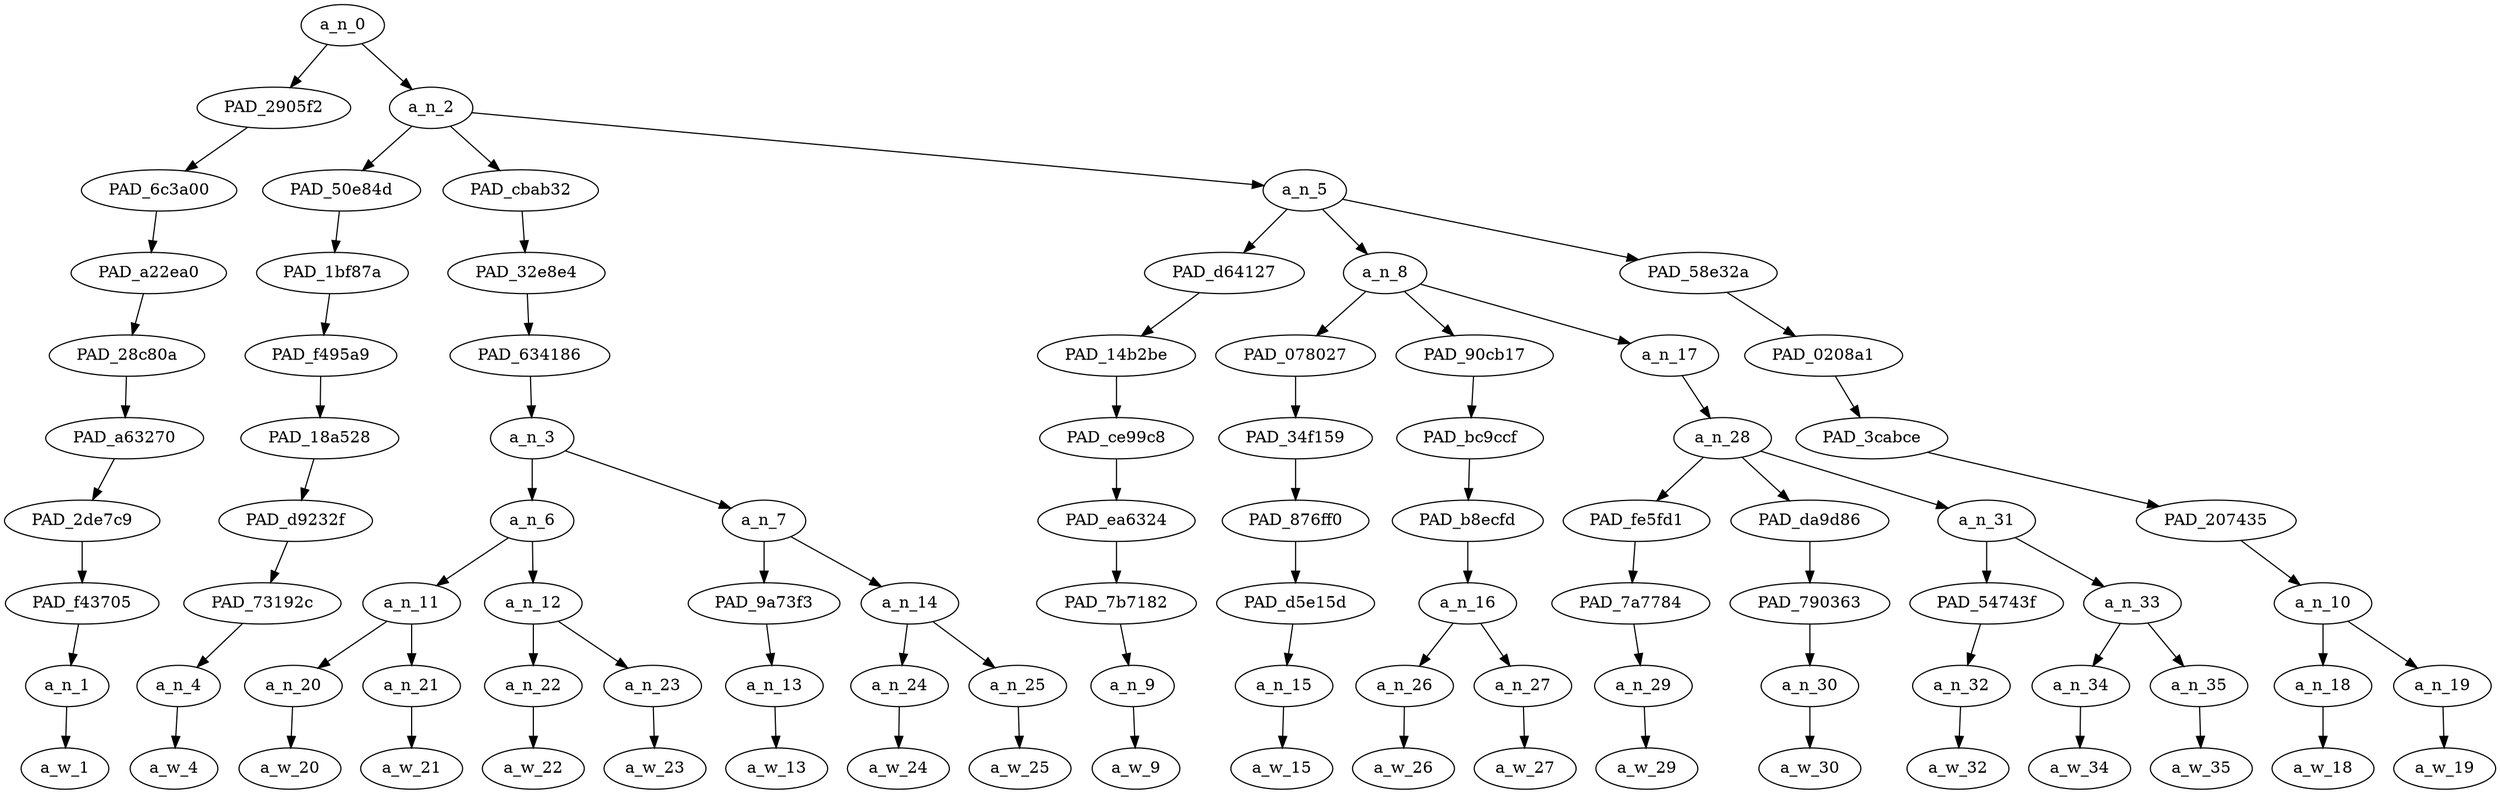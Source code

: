 strict digraph "" {
	a_n_0	[div_dir=1,
		index=0,
		level=9,
		pos="4.599537037037037,9!",
		text_span="[0, 1, 2, 3, 4, 5, 6, 7, 8, 9, 10, 11, 12, 13, 14, 15, 16, 17, 18, 19]",
		value=1.00000000];
	PAD_2905f2	[div_dir=1,
		index=0,
		level=8,
		pos="0.0,8!",
		text_span="[0]",
		value=0.03679384];
	a_n_0 -> PAD_2905f2;
	a_n_2	[div_dir=1,
		index=1,
		level=8,
		pos="9.199074074074074,8!",
		text_span="[1, 2, 3, 4, 5, 6, 7, 8, 9, 10, 11, 12, 13, 14, 15, 16, 17, 18, 19]",
		value=0.96266367];
	a_n_0 -> a_n_2;
	PAD_6c3a00	[div_dir=1,
		index=0,
		level=7,
		pos="0.0,7!",
		text_span="[0]",
		value=0.03679384];
	PAD_2905f2 -> PAD_6c3a00;
	PAD_a22ea0	[div_dir=1,
		index=0,
		level=6,
		pos="0.0,6!",
		text_span="[0]",
		value=0.03679384];
	PAD_6c3a00 -> PAD_a22ea0;
	PAD_28c80a	[div_dir=1,
		index=0,
		level=5,
		pos="0.0,5!",
		text_span="[0]",
		value=0.03679384];
	PAD_a22ea0 -> PAD_28c80a;
	PAD_a63270	[div_dir=1,
		index=0,
		level=4,
		pos="0.0,4!",
		text_span="[0]",
		value=0.03679384];
	PAD_28c80a -> PAD_a63270;
	PAD_2de7c9	[div_dir=1,
		index=0,
		level=3,
		pos="0.0,3!",
		text_span="[0]",
		value=0.03679384];
	PAD_a63270 -> PAD_2de7c9;
	PAD_f43705	[div_dir=1,
		index=0,
		level=2,
		pos="0.0,2!",
		text_span="[0]",
		value=0.03679384];
	PAD_2de7c9 -> PAD_f43705;
	a_n_1	[div_dir=1,
		index=0,
		level=1,
		pos="0.0,1!",
		text_span="[0]",
		value=0.03679384];
	PAD_f43705 -> a_n_1;
	a_w_1	[div_dir=0,
		index=0,
		level=0,
		pos="0,0!",
		text_span="[0]",
		value=got];
	a_n_1 -> a_w_1;
	PAD_50e84d	[div_dir=-1,
		index=2,
		level=7,
		pos="8.0,7!",
		text_span="[8]",
		value=0.02273641];
	a_n_2 -> PAD_50e84d;
	PAD_cbab32	[div_dir=1,
		index=1,
		level=7,
		pos="4.125,7!",
		text_span="[1, 2, 3, 4, 5, 6, 7]",
		value=0.42398177];
	a_n_2 -> PAD_cbab32;
	a_n_5	[div_dir=1,
		index=3,
		level=7,
		pos="15.472222222222221,7!",
		text_span="[9, 10, 11, 12, 13, 14, 15, 16, 17, 18, 19]",
		value=0.51545920];
	a_n_2 -> a_n_5;
	PAD_1bf87a	[div_dir=-1,
		index=2,
		level=6,
		pos="8.0,6!",
		text_span="[8]",
		value=0.02273641];
	PAD_50e84d -> PAD_1bf87a;
	PAD_f495a9	[div_dir=-1,
		index=2,
		level=5,
		pos="8.0,5!",
		text_span="[8]",
		value=0.02273641];
	PAD_1bf87a -> PAD_f495a9;
	PAD_18a528	[div_dir=-1,
		index=2,
		level=4,
		pos="8.0,4!",
		text_span="[8]",
		value=0.02273641];
	PAD_f495a9 -> PAD_18a528;
	PAD_d9232f	[div_dir=-1,
		index=3,
		level=3,
		pos="8.0,3!",
		text_span="[8]",
		value=0.02273641];
	PAD_18a528 -> PAD_d9232f;
	PAD_73192c	[div_dir=-1,
		index=5,
		level=2,
		pos="8.0,2!",
		text_span="[8]",
		value=0.02273641];
	PAD_d9232f -> PAD_73192c;
	a_n_4	[div_dir=-1,
		index=8,
		level=1,
		pos="8.0,1!",
		text_span="[8]",
		value=0.02273641];
	PAD_73192c -> a_n_4;
	a_w_4	[div_dir=0,
		index=8,
		level=0,
		pos="8,0!",
		text_span="[8]",
		value=and];
	a_n_4 -> a_w_4;
	PAD_32e8e4	[div_dir=1,
		index=1,
		level=6,
		pos="4.125,6!",
		text_span="[1, 2, 3, 4, 5, 6, 7]",
		value=0.42398177];
	PAD_cbab32 -> PAD_32e8e4;
	PAD_634186	[div_dir=1,
		index=1,
		level=5,
		pos="4.125,5!",
		text_span="[1, 2, 3, 4, 5, 6, 7]",
		value=0.42398177];
	PAD_32e8e4 -> PAD_634186;
	a_n_3	[div_dir=1,
		index=1,
		level=4,
		pos="4.125,4!",
		text_span="[1, 2, 3, 4, 5, 6, 7]",
		value=0.42398177];
	PAD_634186 -> a_n_3;
	a_n_6	[div_dir=-1,
		index=1,
		level=3,
		pos="2.5,3!",
		text_span="[1, 2, 3, 4]",
		value=0.12970902];
	a_n_3 -> a_n_6;
	a_n_7	[div_dir=1,
		index=2,
		level=3,
		pos="5.75,3!",
		text_span="[5, 6, 7]",
		value=0.29372131];
	a_n_3 -> a_n_7;
	a_n_11	[div_dir=-1,
		index=1,
		level=2,
		pos="1.5,2!",
		text_span="[1, 2]",
		value=0.05680117];
	a_n_6 -> a_n_11;
	a_n_12	[div_dir=-1,
		index=2,
		level=2,
		pos="3.5,2!",
		text_span="[3, 4]",
		value=0.07289042];
	a_n_6 -> a_n_12;
	a_n_20	[div_dir=-1,
		index=1,
		level=1,
		pos="1.0,1!",
		text_span="[1]",
		value=0.02636505];
	a_n_11 -> a_n_20;
	a_n_21	[div_dir=1,
		index=2,
		level=1,
		pos="2.0,1!",
		text_span="[2]",
		value=0.03041882];
	a_n_11 -> a_n_21;
	a_w_20	[div_dir=0,
		index=1,
		level=0,
		pos="1,0!",
		text_span="[1]",
		value=a];
	a_n_20 -> a_w_20;
	a_w_21	[div_dir=0,
		index=2,
		level=0,
		pos="2,0!",
		text_span="[2]",
		value=lot];
	a_n_21 -> a_w_21;
	a_n_22	[div_dir=1,
		index=3,
		level=1,
		pos="3.0,1!",
		text_span="[3]",
		value=0.02528433];
	a_n_12 -> a_n_22;
	a_n_23	[div_dir=-1,
		index=4,
		level=1,
		pos="4.0,1!",
		text_span="[4]",
		value=0.04759906];
	a_n_12 -> a_n_23;
	a_w_22	[div_dir=0,
		index=3,
		level=0,
		pos="3,0!",
		text_span="[3]",
		value=of];
	a_n_22 -> a_w_22;
	a_w_23	[div_dir=0,
		index=4,
		level=0,
		pos="4,0!",
		text_span="[4]",
		value=them];
	a_n_23 -> a_w_23;
	PAD_9a73f3	[div_dir=1,
		index=3,
		level=2,
		pos="5.0,2!",
		text_span="[5]",
		value=0.23389791];
	a_n_7 -> PAD_9a73f3;
	a_n_14	[div_dir=-1,
		index=4,
		level=2,
		pos="6.5,2!",
		text_span="[6, 7]",
		value=0.05907599];
	a_n_7 -> a_n_14;
	a_n_13	[div_dir=1,
		index=5,
		level=1,
		pos="5.0,1!",
		text_span="[5]",
		value=0.23389791];
	PAD_9a73f3 -> a_n_13;
	a_w_13	[div_dir=0,
		index=5,
		level=0,
		pos="5,0!",
		text_span="[5]",
		value=niggers];
	a_n_13 -> a_w_13;
	a_n_24	[div_dir=-1,
		index=6,
		level=1,
		pos="6.0,1!",
		text_span="[6]",
		value=0.02944743];
	a_n_14 -> a_n_24;
	a_n_25	[div_dir=1,
		index=7,
		level=1,
		pos="7.0,1!",
		text_span="[7]",
		value=0.02958034];
	a_n_14 -> a_n_25;
	a_w_24	[div_dir=0,
		index=6,
		level=0,
		pos="6,0!",
		text_span="[6]",
		value=you];
	a_n_24 -> a_w_24;
	a_w_25	[div_dir=0,
		index=7,
		level=0,
		pos="7,0!",
		text_span="[7]",
		value=better];
	a_n_25 -> a_w_25;
	PAD_d64127	[div_dir=-1,
		index=4,
		level=6,
		pos="17.0,6!",
		text_span="[17]",
		value=0.02854195];
	a_n_5 -> PAD_d64127;
	a_n_8	[div_dir=1,
		index=3,
		level=6,
		pos="10.916666666666666,6!",
		text_span="[9, 10, 11, 12, 13, 14, 15, 16]",
		value=0.41967941];
	a_n_5 -> a_n_8;
	PAD_58e32a	[div_dir=1,
		index=5,
		level=6,
		pos="18.5,6!",
		text_span="[18, 19]",
		value=0.06705147];
	a_n_5 -> PAD_58e32a;
	PAD_14b2be	[div_dir=-1,
		index=6,
		level=5,
		pos="17.0,5!",
		text_span="[17]",
		value=0.02854195];
	PAD_d64127 -> PAD_14b2be;
	PAD_ce99c8	[div_dir=-1,
		index=6,
		level=4,
		pos="17.0,4!",
		text_span="[17]",
		value=0.02854195];
	PAD_14b2be -> PAD_ce99c8;
	PAD_ea6324	[div_dir=-1,
		index=9,
		level=3,
		pos="17.0,3!",
		text_span="[17]",
		value=0.02854195];
	PAD_ce99c8 -> PAD_ea6324;
	PAD_7b7182	[div_dir=-1,
		index=12,
		level=2,
		pos="17.0,2!",
		text_span="[17]",
		value=0.02854195];
	PAD_ea6324 -> PAD_7b7182;
	a_n_9	[div_dir=-1,
		index=17,
		level=1,
		pos="17.0,1!",
		text_span="[17]",
		value=0.02854195];
	PAD_7b7182 -> a_n_9;
	a_w_9	[div_dir=0,
		index=17,
		level=0,
		pos="17,0!",
		text_span="[17]",
		value=i];
	a_n_9 -> a_w_9;
	PAD_078027	[div_dir=-1,
		index=3,
		level=5,
		pos="9.0,5!",
		text_span="[9]",
		value=0.02606668];
	a_n_8 -> PAD_078027;
	PAD_90cb17	[div_dir=1,
		index=4,
		level=5,
		pos="10.5,5!",
		text_span="[10, 11]",
		value=0.07829762];
	a_n_8 -> PAD_90cb17;
	a_n_17	[div_dir=1,
		index=5,
		level=5,
		pos="13.25,5!",
		text_span="[12, 13, 14, 15, 16]",
		value=0.31509449];
	a_n_8 -> a_n_17;
	PAD_34f159	[div_dir=-1,
		index=3,
		level=4,
		pos="9.0,4!",
		text_span="[9]",
		value=0.02606668];
	PAD_078027 -> PAD_34f159;
	PAD_876ff0	[div_dir=-1,
		index=4,
		level=3,
		pos="9.0,3!",
		text_span="[9]",
		value=0.02606668];
	PAD_34f159 -> PAD_876ff0;
	PAD_d5e15d	[div_dir=-1,
		index=6,
		level=2,
		pos="9.0,2!",
		text_span="[9]",
		value=0.02606668];
	PAD_876ff0 -> PAD_d5e15d;
	a_n_15	[div_dir=-1,
		index=9,
		level=1,
		pos="9.0,1!",
		text_span="[9]",
		value=0.02606668];
	PAD_d5e15d -> a_n_15;
	a_w_15	[div_dir=0,
		index=9,
		level=0,
		pos="9,0!",
		text_span="[9]",
		value=it];
	a_n_15 -> a_w_15;
	PAD_bc9ccf	[div_dir=1,
		index=4,
		level=4,
		pos="10.5,4!",
		text_span="[10, 11]",
		value=0.07829762];
	PAD_90cb17 -> PAD_bc9ccf;
	PAD_b8ecfd	[div_dir=1,
		index=5,
		level=3,
		pos="10.5,3!",
		text_span="[10, 11]",
		value=0.07829762];
	PAD_bc9ccf -> PAD_b8ecfd;
	a_n_16	[div_dir=1,
		index=7,
		level=2,
		pos="10.5,2!",
		text_span="[10, 11]",
		value=0.07829762];
	PAD_b8ecfd -> a_n_16;
	a_n_26	[div_dir=1,
		index=10,
		level=1,
		pos="10.0,1!",
		text_span="[10]",
		value=0.03946019];
	a_n_16 -> a_n_26;
	a_n_27	[div_dir=1,
		index=11,
		level=1,
		pos="11.0,1!",
		text_span="[11]",
		value=0.03866612];
	a_n_16 -> a_n_27;
	a_w_26	[div_dir=0,
		index=10,
		level=0,
		pos="10,0!",
		text_span="[10]",
		value=active];
	a_n_26 -> a_w_26;
	a_w_27	[div_dir=0,
		index=11,
		level=0,
		pos="11,0!",
		text_span="[11]",
		value=yeah];
	a_n_27 -> a_w_27;
	a_n_28	[div_dir=1,
		index=5,
		level=4,
		pos="13.25,4!",
		text_span="[12, 13, 14, 15, 16]",
		value=0.31488732];
	a_n_17 -> a_n_28;
	PAD_fe5fd1	[div_dir=1,
		index=6,
		level=3,
		pos="12.0,3!",
		text_span="[12]",
		value=0.05601524];
	a_n_28 -> PAD_fe5fd1;
	PAD_da9d86	[div_dir=1,
		index=7,
		level=3,
		pos="13.0,3!",
		text_span="[13]",
		value=0.15726978];
	a_n_28 -> PAD_da9d86;
	a_n_31	[div_dir=1,
		index=8,
		level=3,
		pos="14.75,3!",
		text_span="[14, 15, 16]",
		value=0.10139514];
	a_n_28 -> a_n_31;
	PAD_7a7784	[div_dir=1,
		index=8,
		level=2,
		pos="12.0,2!",
		text_span="[12]",
		value=0.05601524];
	PAD_fe5fd1 -> PAD_7a7784;
	a_n_29	[div_dir=1,
		index=12,
		level=1,
		pos="12.0,1!",
		text_span="[12]",
		value=0.05601524];
	PAD_7a7784 -> a_n_29;
	a_w_29	[div_dir=0,
		index=12,
		level=0,
		pos="12,0!",
		text_span="[12]",
		value=popping];
	a_n_29 -> a_w_29;
	PAD_790363	[div_dir=1,
		index=9,
		level=2,
		pos="13.0,2!",
		text_span="[13]",
		value=0.15726978];
	PAD_da9d86 -> PAD_790363;
	a_n_30	[div_dir=1,
		index=13,
		level=1,
		pos="13.0,1!",
		text_span="[13]",
		value=0.15726978];
	PAD_790363 -> a_n_30;
	a_w_30	[div_dir=0,
		index=13,
		level=0,
		pos="13,0!",
		text_span="[13]",
		value=willies];
	a_n_30 -> a_w_30;
	PAD_54743f	[div_dir=1,
		index=10,
		level=2,
		pos="14.0,2!",
		text_span="[14]",
		value=0.03144443];
	a_n_31 -> PAD_54743f;
	a_n_33	[div_dir=1,
		index=11,
		level=2,
		pos="15.5,2!",
		text_span="[15, 16]",
		value=0.06984928];
	a_n_31 -> a_n_33;
	a_n_32	[div_dir=1,
		index=14,
		level=1,
		pos="14.0,1!",
		text_span="[14]",
		value=0.03144443];
	PAD_54743f -> a_n_32;
	a_w_32	[div_dir=0,
		index=14,
		level=0,
		pos="14,0!",
		text_span="[14]",
		value=on];
	a_n_32 -> a_w_32;
	a_n_34	[div_dir=-1,
		index=15,
		level=1,
		pos="15.0,1!",
		text_span="[15]",
		value=0.02577128];
	a_n_33 -> a_n_34;
	a_n_35	[div_dir=1,
		index=16,
		level=1,
		pos="16.0,1!",
		text_span="[16]",
		value=0.04400419];
	a_n_33 -> a_n_35;
	a_w_34	[div_dir=0,
		index=15,
		level=0,
		pos="15,0!",
		text_span="[15]",
		value=the];
	a_n_34 -> a_w_34;
	a_w_35	[div_dir=0,
		index=16,
		level=0,
		pos="16,0!",
		text_span="[16]",
		value=wall];
	a_n_35 -> a_w_35;
	PAD_0208a1	[div_dir=1,
		index=7,
		level=5,
		pos="18.5,5!",
		text_span="[18, 19]",
		value=0.06705147];
	PAD_58e32a -> PAD_0208a1;
	PAD_3cabce	[div_dir=1,
		index=7,
		level=4,
		pos="18.5,4!",
		text_span="[18, 19]",
		value=0.06705147];
	PAD_0208a1 -> PAD_3cabce;
	PAD_207435	[div_dir=1,
		index=10,
		level=3,
		pos="18.5,3!",
		text_span="[18, 19]",
		value=0.06705147];
	PAD_3cabce -> PAD_207435;
	a_n_10	[div_dir=1,
		index=13,
		level=2,
		pos="18.5,2!",
		text_span="[18, 19]",
		value=0.06705147];
	PAD_207435 -> a_n_10;
	a_n_18	[div_dir=1,
		index=18,
		level=1,
		pos="18.0,1!",
		text_span="[18]",
		value=0.03044968];
	a_n_10 -> a_n_18;
	a_n_19	[div_dir=-1,
		index=19,
		level=1,
		pos="19.0,1!",
		text_span="[19]",
		value=0.03657007];
	a_n_10 -> a_n_19;
	a_w_18	[div_dir=0,
		index=18,
		level=0,
		pos="18,0!",
		text_span="[18]",
		value=am];
	a_n_18 -> a_w_18;
	a_w_19	[div_dir=0,
		index=19,
		level=0,
		pos="19,0!",
		text_span="[19]",
		value=saying];
	a_n_19 -> a_w_19;
}
